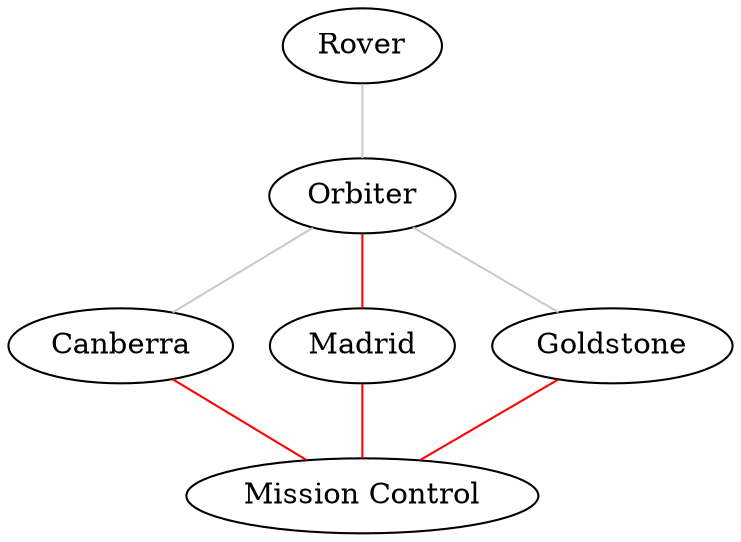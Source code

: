 graph contactGraph {
    "Orbiter" -- "Canberra" [color="0.2 0.05 0.8"];
    "Canberra" -- "Mission Control" [color=red];
    "Rover" -- "Orbiter" [color="0.2 0.05 0.8"];
    "Madrid" -- "Mission Control" [color=red];
    "Goldstone" -- "Mission Control" [color=red];
    "Orbiter" -- "Madrid" [color=red];
    "Orbiter" -- "Goldstone" [color="0.2 0.05 0.8"];
}
